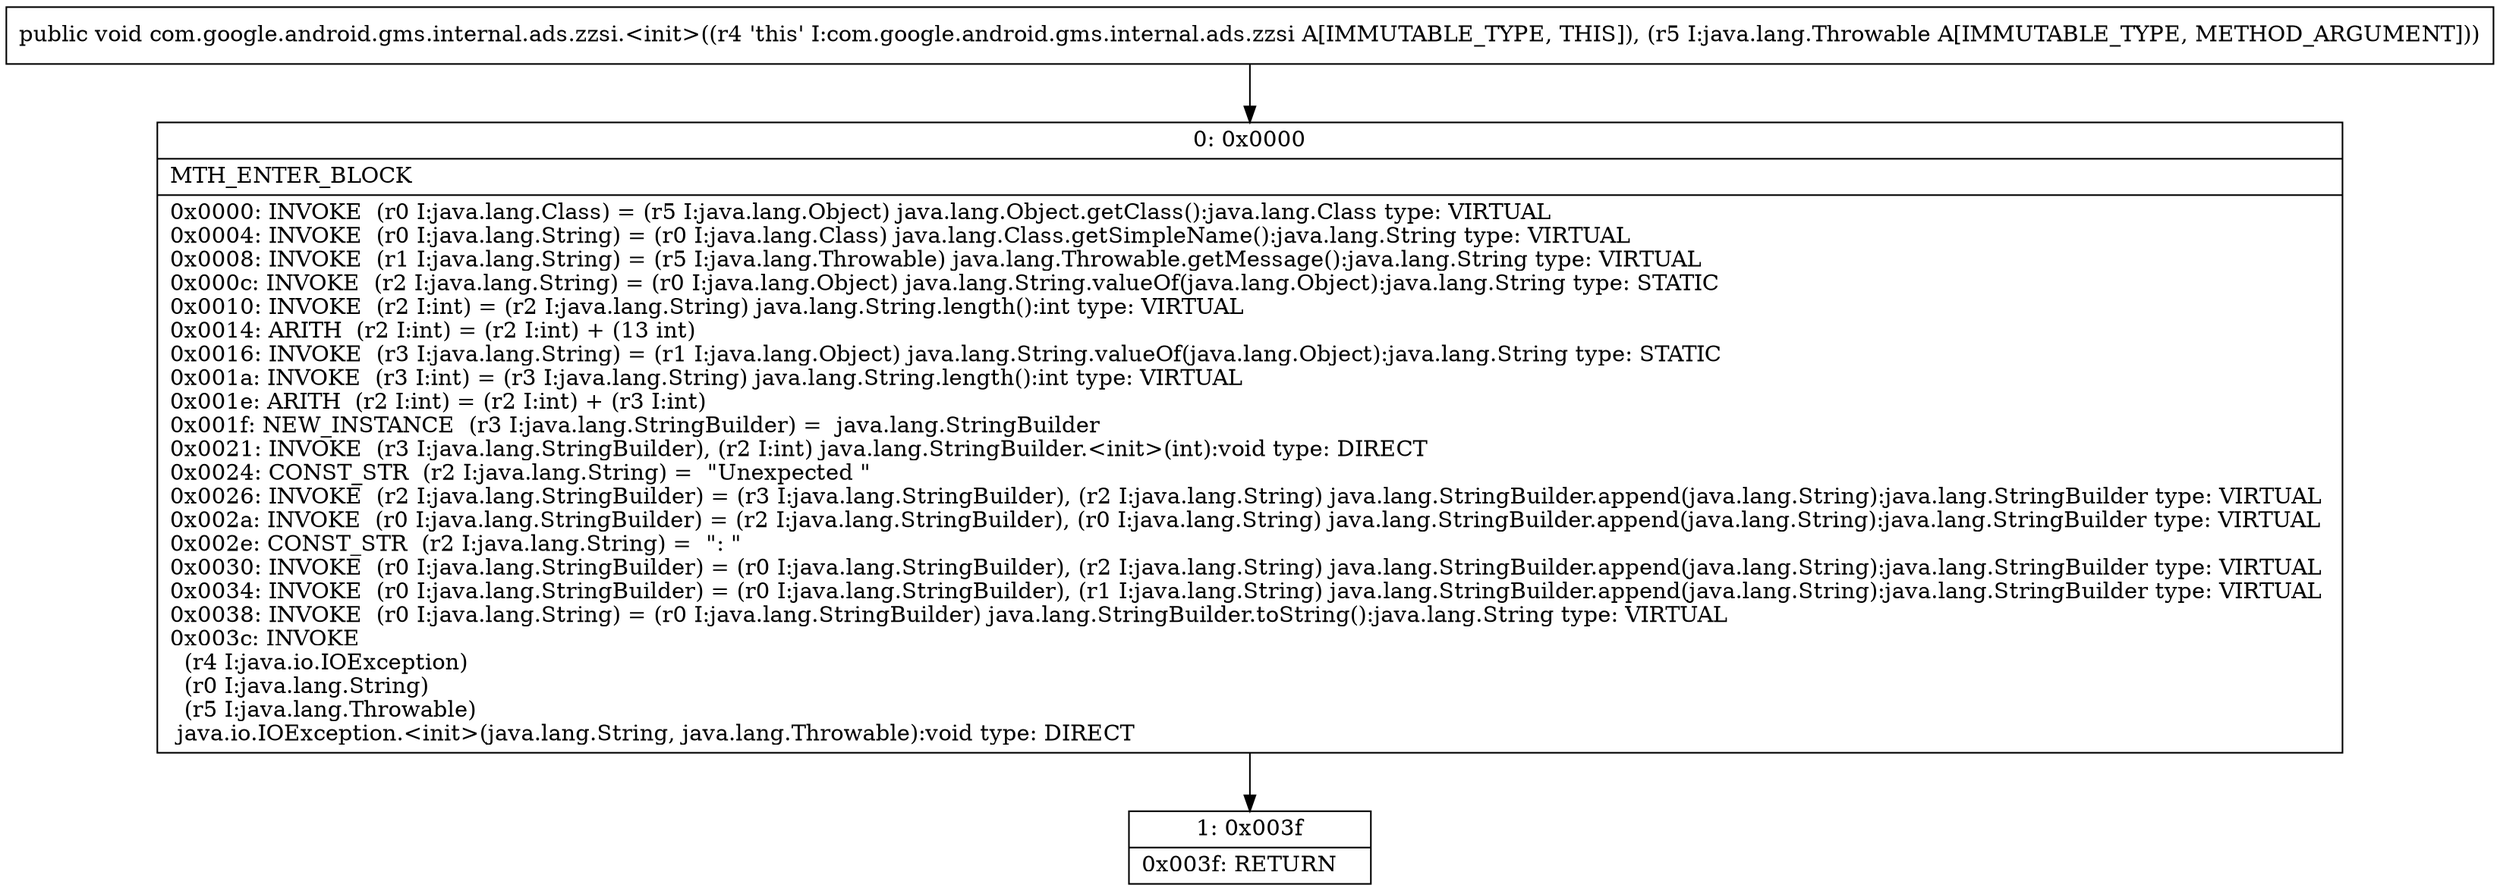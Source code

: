 digraph "CFG forcom.google.android.gms.internal.ads.zzsi.\<init\>(Ljava\/lang\/Throwable;)V" {
Node_0 [shape=record,label="{0\:\ 0x0000|MTH_ENTER_BLOCK\l|0x0000: INVOKE  (r0 I:java.lang.Class) = (r5 I:java.lang.Object) java.lang.Object.getClass():java.lang.Class type: VIRTUAL \l0x0004: INVOKE  (r0 I:java.lang.String) = (r0 I:java.lang.Class) java.lang.Class.getSimpleName():java.lang.String type: VIRTUAL \l0x0008: INVOKE  (r1 I:java.lang.String) = (r5 I:java.lang.Throwable) java.lang.Throwable.getMessage():java.lang.String type: VIRTUAL \l0x000c: INVOKE  (r2 I:java.lang.String) = (r0 I:java.lang.Object) java.lang.String.valueOf(java.lang.Object):java.lang.String type: STATIC \l0x0010: INVOKE  (r2 I:int) = (r2 I:java.lang.String) java.lang.String.length():int type: VIRTUAL \l0x0014: ARITH  (r2 I:int) = (r2 I:int) + (13 int) \l0x0016: INVOKE  (r3 I:java.lang.String) = (r1 I:java.lang.Object) java.lang.String.valueOf(java.lang.Object):java.lang.String type: STATIC \l0x001a: INVOKE  (r3 I:int) = (r3 I:java.lang.String) java.lang.String.length():int type: VIRTUAL \l0x001e: ARITH  (r2 I:int) = (r2 I:int) + (r3 I:int) \l0x001f: NEW_INSTANCE  (r3 I:java.lang.StringBuilder) =  java.lang.StringBuilder \l0x0021: INVOKE  (r3 I:java.lang.StringBuilder), (r2 I:int) java.lang.StringBuilder.\<init\>(int):void type: DIRECT \l0x0024: CONST_STR  (r2 I:java.lang.String) =  \"Unexpected \" \l0x0026: INVOKE  (r2 I:java.lang.StringBuilder) = (r3 I:java.lang.StringBuilder), (r2 I:java.lang.String) java.lang.StringBuilder.append(java.lang.String):java.lang.StringBuilder type: VIRTUAL \l0x002a: INVOKE  (r0 I:java.lang.StringBuilder) = (r2 I:java.lang.StringBuilder), (r0 I:java.lang.String) java.lang.StringBuilder.append(java.lang.String):java.lang.StringBuilder type: VIRTUAL \l0x002e: CONST_STR  (r2 I:java.lang.String) =  \": \" \l0x0030: INVOKE  (r0 I:java.lang.StringBuilder) = (r0 I:java.lang.StringBuilder), (r2 I:java.lang.String) java.lang.StringBuilder.append(java.lang.String):java.lang.StringBuilder type: VIRTUAL \l0x0034: INVOKE  (r0 I:java.lang.StringBuilder) = (r0 I:java.lang.StringBuilder), (r1 I:java.lang.String) java.lang.StringBuilder.append(java.lang.String):java.lang.StringBuilder type: VIRTUAL \l0x0038: INVOKE  (r0 I:java.lang.String) = (r0 I:java.lang.StringBuilder) java.lang.StringBuilder.toString():java.lang.String type: VIRTUAL \l0x003c: INVOKE  \l  (r4 I:java.io.IOException)\l  (r0 I:java.lang.String)\l  (r5 I:java.lang.Throwable)\l java.io.IOException.\<init\>(java.lang.String, java.lang.Throwable):void type: DIRECT \l}"];
Node_1 [shape=record,label="{1\:\ 0x003f|0x003f: RETURN   \l}"];
MethodNode[shape=record,label="{public void com.google.android.gms.internal.ads.zzsi.\<init\>((r4 'this' I:com.google.android.gms.internal.ads.zzsi A[IMMUTABLE_TYPE, THIS]), (r5 I:java.lang.Throwable A[IMMUTABLE_TYPE, METHOD_ARGUMENT])) }"];
MethodNode -> Node_0;
Node_0 -> Node_1;
}

